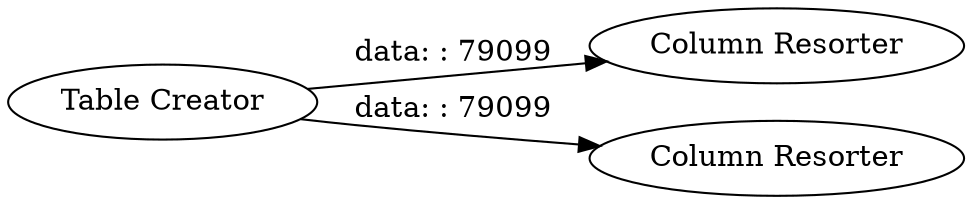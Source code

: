 digraph {
	"8382098591712695072_3" [label="Column Resorter"]
	"8382098591712695072_1" [label="Table Creator"]
	"8382098591712695072_2" [label="Column Resorter"]
	"8382098591712695072_1" -> "8382098591712695072_3" [label="data: : 79099"]
	"8382098591712695072_1" -> "8382098591712695072_2" [label="data: : 79099"]
	rankdir=LR
}
